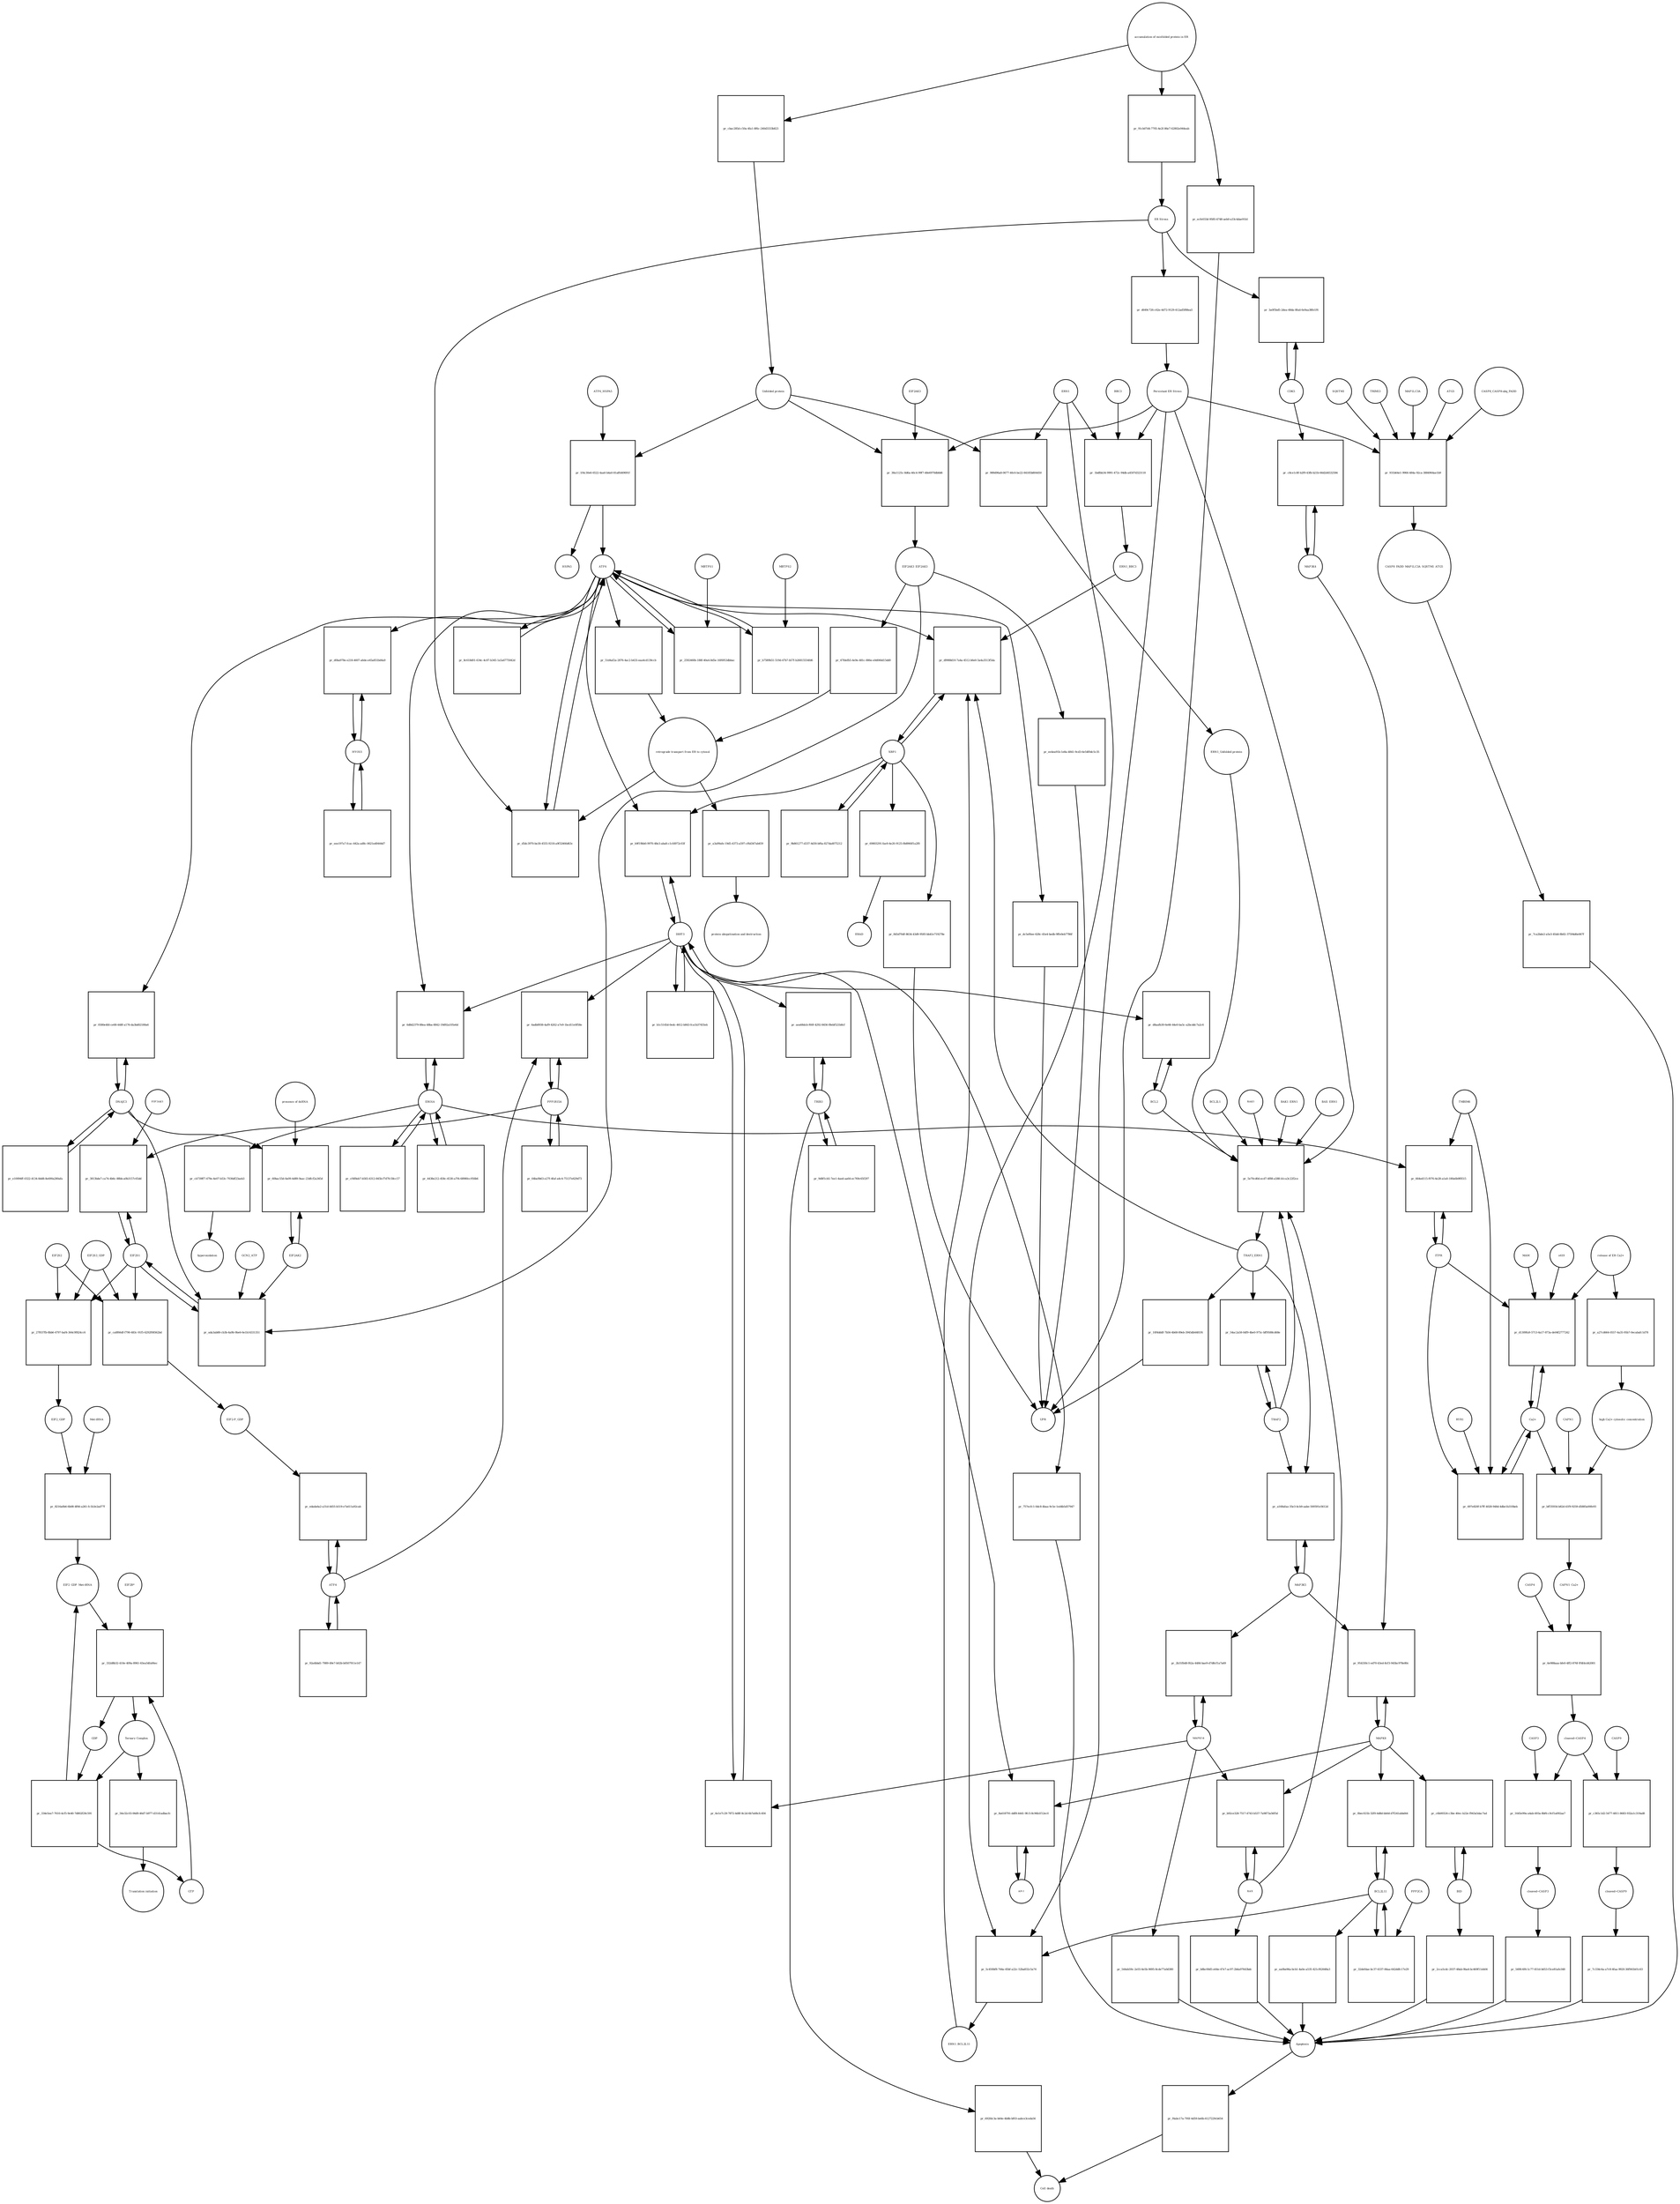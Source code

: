 strict digraph  {
ATF6_HSPA5 [annotation="", bipartite=0, cls=complex, fontsize=4, label=ATF6_HSPA5, shape=circle];
"pr_1f4c30e6-6522-4aa0-b4a0-81affd49691f" [annotation="", bipartite=1, cls=process, fontsize=4, label="pr_1f4c30e6-6522-4aa0-b4a0-81affd49691f", shape=square];
ATF6 [annotation="urn_miriam_hgnc.symbol_ATF6", bipartite=0, cls=macromolecule, fontsize=4, label=ATF6, shape=circle];
HSPA5 [annotation="urn_miriam_hgnc.symbol_HSPA5", bipartite=0, cls=macromolecule, fontsize=4, label=HSPA5, shape=circle];
"Unfolded protein" [annotation="", bipartite=0, cls=macromolecule, fontsize=4, label="Unfolded protein", shape=circle];
ERN1 [annotation="urn_miriam_hgnc.symbol_ERN1", bipartite=0, cls=macromolecule, fontsize=4, label=ERN1, shape=circle];
"pr_989d96a8-0677-40c6-be22-84185b804450" [annotation="", bipartite=1, cls=process, fontsize=4, label="pr_989d96a8-0677-40c6-be22-84185b804450", shape=square];
"ERN1_Unfolded protein" [annotation="", bipartite=0, cls=complex, fontsize=4, label="ERN1_Unfolded protein", shape=circle];
EIF2AK3_EIF2AK3 [annotation="", bipartite=0, cls=complex, fontsize=4, label=EIF2AK3_EIF2AK3, shape=circle];
"pr_47fdefb5-4e9e-481c-886e-e0d066d15dd0" [annotation="", bipartite=1, cls=process, fontsize=4, label="pr_47fdefb5-4e9e-481c-886e-e0d066d15dd0", shape=square];
"retrograde transport from ER to cytosol" [annotation="", bipartite=0, cls=phenotype, fontsize=4, label="retrograde transport from ER to cytosol", shape=circle];
"pr_51d4af2a-2876-4ac2-b433-eaa4cd139ccb" [annotation="", bipartite=1, cls=process, fontsize=4, label="pr_51d4af2a-2876-4ac2-b433-eaa4cd139ccb", shape=square];
"pr_a3a99afe-19d5-4373-a597-cf6d347ab459" [annotation="", bipartite=1, cls=process, fontsize=4, label="pr_a3a99afe-19d5-4373-a597-cf6d347ab459", shape=square];
"protein ubiquitination and destruction" [annotation="", bipartite=0, cls=phenotype, fontsize=4, label="protein ubiquitination and destruction", shape=circle];
"pr_5e70cd0d-ecd7-4f88-a588-b1ca3c22f2ce" [annotation="", bipartite=1, cls=process, fontsize=4, label="pr_5e70cd0d-ecd7-4f88-a588-b1ca3c22f2ce", shape=square];
TRAF2_ERN1 [annotation="", bipartite=0, cls=complex, fontsize=4, label=TRAF2_ERN1, shape=circle];
BAK1_ERN1 [annotation="", bipartite=0, cls=complex, fontsize=4, label=BAK1_ERN1, shape=circle];
BAX_ERN1 [annotation="", bipartite=0, cls=complex, fontsize=4, label=BAX_ERN1, shape=circle];
BCL2 [annotation="urn_miriam_hgnc.symbol_BCL2", bipartite=0, cls="nucleic acid feature", fontsize=4, label=BCL2, shape=circle];
BCL2L1 [annotation="urn_miriam_hgnc.symbol_BCL2L1", bipartite=0, cls=macromolecule, fontsize=4, label=BCL2L1, shape=circle];
"Persistant ER Stress" [annotation="", bipartite=0, cls=phenotype, fontsize=4, label="Persistant ER Stress", shape=circle];
BAX [annotation="urn_miriam_hgnc.symbol_BAX", bipartite=0, cls=macromolecule, fontsize=4, label=BAX, shape=circle];
BAK1 [annotation="urn_miriam_hgnc.symbol_BAK1", bipartite=0, cls=macromolecule, fontsize=4, label=BAK1, shape=circle];
TRAF2 [annotation="urn_miriam_hgnc.symbol_TRAF2", bipartite=0, cls=macromolecule, fontsize=4, label=TRAF2, shape=circle];
XBP1 [annotation="urn_miriam_hgnc.symbol_XBP1", bipartite=0, cls=macromolecule, fontsize=4, label=XBP1, shape=circle];
"pr_d9988d10-7a4a-4512-b6e0-5a4a3513f5da" [annotation="", bipartite=1, cls=process, fontsize=4, label="pr_d9988d10-7a4a-4512-b6e0-5a4a3513f5da", shape=square];
ERN1_BBC3 [annotation="", bipartite=0, cls=complex, fontsize=4, label=ERN1_BBC3, shape=circle];
ERN1_BCL2L11 [annotation="", bipartite=0, cls=complex, fontsize=4, label=ERN1_BCL2L11, shape=circle];
"pr_9b861277-d337-4d30-bf6a-827dad075212" [annotation="", bipartite=1, cls=process, fontsize=4, label="pr_9b861277-d337-4d30-bf6a-827dad075212", shape=square];
"pr_69803291-fae9-4e20-9125-0b8966f1a2f8" [annotation="", bipartite=1, cls=process, fontsize=4, label="pr_69803291-fae9-4e20-9125-0b8966f1a2f8", shape=square];
ERAD [annotation="", bipartite=0, cls=phenotype, fontsize=4, label=ERAD, shape=circle];
"pr_845d70df-8634-43d9-9585-bb41e719278e" [annotation="", bipartite=1, cls=process, fontsize=4, label="pr_845d70df-8634-43d9-9585-bb41e719278e", shape=square];
UPR [annotation="", bipartite=0, cls=phenotype, fontsize=4, label=UPR, shape=circle];
"pr_54ac2a58-0df9-4be0-975c-bff9588cd68e" [annotation="", bipartite=1, cls=process, fontsize=4, label="pr_54ac2a58-0df9-4be0-975c-bff9588cd68e", shape=square];
MAPK8 [annotation="urn_miriam_hgnc.symbol_MAPK8", bipartite=0, cls=macromolecule, fontsize=4, label=MAPK8, shape=circle];
"pr_954330c1-ed70-43ed-8cf3-945bc978e80c" [annotation="", bipartite=1, cls=process, fontsize=4, label="pr_954330c1-ed70-43ed-8cf3-945bc978e80c", shape=square];
MAP3K4 [annotation="urn_miriam_hgnc.symbol_MAP3K4", bipartite=0, cls=macromolecule, fontsize=4, label=MAP3K4, shape=circle];
MAP3K5 [annotation="urn_miriam_hgnc.symbol_MAP3K5", bipartite=0, cls=macromolecule, fontsize=4, label=MAP3K5, shape=circle];
MAPK14 [annotation="urn_miriam_hgnc.symbol_MAPK14", bipartite=0, cls=macromolecule, fontsize=4, label=MAPK14, shape=circle];
"pr_2b31fb48-f62a-4484-bae9-d7d8cf1a7a69" [annotation="", bipartite=1, cls=process, fontsize=4, label="pr_2b31fb48-f62a-4484-bae9-d7d8cf1a7a69", shape=square];
"pr_544eb59c-2e55-4e5b-9695-8cde77a0d380" [annotation="", bipartite=1, cls=process, fontsize=4, label="pr_544eb59c-2e55-4e5b-9695-8cde77a0d380", shape=square];
Apoptosis [annotation="", bipartite=0, cls=phenotype, fontsize=4, label=Apoptosis, shape=circle];
DDIT3 [annotation="urn_miriam_hgnc.symbol_DDIT3", bipartite=0, cls=macromolecule, fontsize=4, label=DDIT3, shape=circle];
"pr_6e1e7c29-7872-4d8f-8c2d-6b7a68cfc456" [annotation="", bipartite=1, cls=process, fontsize=4, label="pr_6e1e7c29-7872-4d8f-8c2d-6b7a68cfc456", shape=square];
"pr_757ecfc1-0dc8-4baa-9c5e-1ed4b5d57947" [annotation="", bipartite=1, cls=process, fontsize=4, label="pr_757ecfc1-0dc8-4baa-9c5e-1ed4b5d57947", shape=square];
"pr_d8aafb30-6e66-44e0-ba5c-a2bcddc7a2c6" [annotation="", bipartite=1, cls=process, fontsize=4, label="pr_d8aafb30-6e66-44e0-ba5c-a2bcddc7a2c6", shape=square];
"pr_d5dc3970-be30-4555-9218-a9f32466d63c" [annotation="", bipartite=1, cls=process, fontsize=4, label="pr_d5dc3970-be30-4555-9218-a9f32466d63c", shape=square];
"ER Stress" [annotation="", bipartite=0, cls=phenotype, fontsize=4, label="ER Stress", shape=circle];
"pr_2592460b-188f-40a4-8d5e-16f6953dbbac" [annotation="", bipartite=1, cls=process, fontsize=4, label="pr_2592460b-188f-40a4-8d5e-16f6953dbbac", shape=square];
MBTPS1 [annotation="urn_miriam_hgnc.symbol_MBTPS1", bipartite=0, cls=macromolecule, fontsize=4, label=MBTPS1, shape=circle];
"pr_b7589b51-519d-47b7-b57f-b26815554fd6" [annotation="", bipartite=1, cls=process, fontsize=4, label="pr_b7589b51-519d-47b7-b57f-b26815554fd6", shape=square];
MBTPS2 [annotation="urn_miriam_hgnc.symbol_MBTPS2", bipartite=0, cls=macromolecule, fontsize=4, label=MBTPS2, shape=circle];
"pr_8c618d01-634c-4c87-b345-1a5a6775042d" [annotation="", bipartite=1, cls=process, fontsize=4, label="pr_8c618d01-634c-4c87-b345-1a5a6775042d", shape=square];
"pr_b1c5145d-0edc-4612-b843-fca1b37455eb" [annotation="", bipartite=1, cls=process, fontsize=4, label="pr_b1c5145d-0edc-4612-b843-fca1b37455eb", shape=square];
"pr_b9f19bb0-9970-48e3-aba8-c1cfd972c03f" [annotation="", bipartite=1, cls=process, fontsize=4, label="pr_b9f19bb0-9970-48e3-aba8-c1cfd972c03f", shape=square];
EIF2S1 [annotation="urn_miriam_hgnc.symbol_EIF2S1", bipartite=0, cls=macromolecule, fontsize=4, label=EIF2S1, shape=circle];
"pr_ada3ab88-cb3b-4a9b-9be6-6e1b14331351" [annotation="", bipartite=1, cls=process, fontsize=4, label="pr_ada3ab88-cb3b-4a9b-9be6-6e1b14331351", shape=square];
GCN2_ATP [annotation="", bipartite=0, cls=complex, fontsize=4, label=GCN2_ATP, shape=circle];
EIF2AK2 [annotation="urn_miriam_hgnc.symbol_EIF2AK2", bipartite=0, cls=macromolecule, fontsize=4, label=EIF2AK2, shape=circle];
DNAJC3 [annotation="urn_miriam_hgnc.symbol_DNAJC3", bipartite=0, cls=macromolecule, fontsize=4, label=DNAJC3, shape=circle];
EIF2S2 [annotation="urn_miriam_hgnc.symbol_EIF2S2", bipartite=0, cls=macromolecule, fontsize=4, label=EIF2S2, shape=circle];
"pr_27f037fb-8bb6-4797-baf4-364c9f824cc6" [annotation="", bipartite=1, cls=process, fontsize=4, label="pr_27f037fb-8bb6-4797-baf4-364c9f824cc6", shape=square];
EIF2S3_GDP [annotation="", bipartite=0, cls=complex, fontsize=4, label=EIF2S3_GDP, shape=circle];
EIF2_GDP [annotation="", bipartite=0, cls=complex, fontsize=4, label=EIF2_GDP, shape=circle];
"EIF2_GDP_Met-tRNA" [annotation="", bipartite=0, cls=complex, fontsize=4, label="EIF2_GDP_Met-tRNA", shape=circle];
"pr_332d8b32-410e-409a-8961-63ea54fa06ec" [annotation="", bipartite=1, cls=process, fontsize=4, label="pr_332d8b32-410e-409a-8961-63ea54fa06ec", shape=square];
"Ternary Complex" [annotation="", bipartite=0, cls=complex, fontsize=4, label="Ternary Complex", shape=circle];
"EIF2B*" [annotation="", bipartite=0, cls=complex, fontsize=4, label="EIF2B*", shape=circle];
GTP [annotation="urn_miriam_obo.chebi_CHEBI%3A57600", bipartite=0, cls="simple chemical", fontsize=4, label=GTP, shape=circle];
GDP [annotation="urn_miriam_obo.chebi_CHEBI%3A65180", bipartite=0, cls="simple chemical", fontsize=4, label=GDP, shape=circle];
"pr_334e5ea7-7610-4cf5-9e40-7d802f29c591" [annotation="", bipartite=1, cls=process, fontsize=4, label="pr_334e5ea7-7610-4cf5-9e40-7d802f29c591", shape=square];
ATF4 [annotation="urn_miriam_hgnc.symbol_ATF4", bipartite=0, cls=macromolecule, fontsize=4, label=ATF4, shape=circle];
"pr_edada6a2-a31d-4455-b519-e7a611a92cab" [annotation="", bipartite=1, cls=process, fontsize=4, label="pr_edada6a2-a31d-4455-b519-e7a611a92cab", shape=square];
"EIF2-P_GDP" [annotation="", bipartite=0, cls=complex, fontsize=4, label="EIF2-P_GDP", shape=circle];
"pr_92a4bbd1-7989-49e7-b02b-b0507911e147" [annotation="", bipartite=1, cls=process, fontsize=4, label="pr_92a4bbd1-7989-49e7-b02b-b0507911e147", shape=square];
PPP1R15A [annotation="urn_miriam_hgnc.symbol_PPP1R15A", bipartite=0, cls=macromolecule, fontsize=4, label=PPP1R15A, shape=circle];
"pr_6adb8938-4af9-4262-a7e9-1bcd11e0f58e" [annotation="", bipartite=1, cls=process, fontsize=4, label="pr_6adb8938-4af9-4262-a7e9-1bcd11e0f58e", shape=square];
"pr_64ba9b63-e27f-4faf-a4c4-75137e629d73" [annotation="", bipartite=1, cls=process, fontsize=4, label="pr_64ba9b63-e27f-4faf-a4c4-75137e629d73", shape=square];
"pr_56e32c03-06d9-46d7-b977-d3141adbacfc" [annotation="", bipartite=1, cls=process, fontsize=4, label="pr_56e32c03-06d9-46d7-b977-d3141adbacfc", shape=square];
"Translation initiation" [annotation="", bipartite=0, cls=phenotype, fontsize=4, label="Translation initiation", shape=circle];
"pr_a168afaa-35e3-4cb9-aabe-500591e5612d" [annotation="", bipartite=1, cls=process, fontsize=4, label="pr_a168afaa-35e3-4cb9-aabe-500591e5612d", shape=square];
ERO1A [annotation="urn_miriam_hgnc.symbol_ERO1A", bipartite=0, cls=macromolecule, fontsize=4, label=ERO1A, shape=circle];
"pr_6d8d2379-88ea-48ba-8842-19d92a105e6d" [annotation="", bipartite=1, cls=process, fontsize=4, label="pr_6d8d2379-88ea-48ba-8842-19d92a105e6d", shape=square];
"pr_4438e212-458c-4530-a7f4-68980cc956b6" [annotation="", bipartite=1, cls=process, fontsize=4, label="pr_4438e212-458c-4530-a7f4-68980cc956b6", shape=square];
"pr_3813bde7-ca74-4b6c-88bb-a0b3157c65dd" [annotation="", bipartite=1, cls=process, fontsize=4, label="pr_3813bde7-ca74-4b6c-88bb-a0b3157c65dd", shape=square];
EIF2AK1 [annotation="urn_miriam_hgnc.symbol_EIF2AK1", bipartite=0, cls=macromolecule, fontsize=4, label=EIF2AK1, shape=circle];
"pr_b92ce328-7517-4743-b537-7a9873a56f5d" [annotation="", bipartite=1, cls=process, fontsize=4, label="pr_b92ce328-7517-4743-b537-7a9873a56f5d", shape=square];
"pr_b8bc00d5-e64e-47e7-ac97-2b6a97643bdc" [annotation="", bipartite=1, cls=process, fontsize=4, label="pr_b8bc00d5-e64e-47e7-ac97-2b6a97643bdc", shape=square];
"Ca2+" [annotation="urn_miriam_obo.chebi_CHEBI%3A29108", bipartite=0, cls="simple chemical", fontsize=4, label="Ca2+", shape=circle];
"pr_d1309fa9-5713-4a17-873a-de04f2777242" [annotation="", bipartite=1, cls=process, fontsize=4, label="pr_d1309fa9-5713-4a17-873a-de04f2777242", shape=square];
"release of ER Ca2+" [annotation="", bipartite=0, cls=phenotype, fontsize=4, label="release of ER Ca2+", shape=circle];
ITPR [annotation="urn_miriam_hgnc.symbol_ITPR1|urn_miriam_hgnc.symbol_ITPR2|urn_miriam_hgnc.symbol_ITPR3", bipartite=0, cls=macromolecule, fontsize=4, label=ITPR, shape=circle];
MAM [annotation="", bipartite=0, cls=phenotype, fontsize=4, label=MAM, shape=circle];
s619 [annotation="", bipartite=0, cls=complex, fontsize=4, label=s619, shape=circle];
"pr_c8ce1c8f-b2f9-43fb-b21b-66d2d4532584" [annotation="", bipartite=1, cls=process, fontsize=4, label="pr_c8ce1c8f-b2f9-43fb-b21b-66d2d4532584", shape=square];
CDK5 [annotation="urn_miriam_hgnc.symbol_CDK5", bipartite=0, cls=macromolecule, fontsize=4, label=CDK5, shape=circle];
"pr_3a0f5bd5-2dea-48da-8fad-6e9aa38fe1f6" [annotation="", bipartite=1, cls="uncertain process", fontsize=4, label="pr_3a0f5bd5-2dea-48da-8fad-6e9aa38fe1f6", shape=square];
"pr_f4abc17a-795f-4d59-be6b-6127229cb654" [annotation="", bipartite=1, cls=process, fontsize=4, label="pr_f4abc17a-795f-4d59-be6b-6127229cb654", shape=square];
"Cell death" [annotation="", bipartite=0, cls=phenotype, fontsize=4, label="Cell death", shape=circle];
"pr_697e820f-b7ff-4028-948d-4dbe1b310beb" [annotation="", bipartite=1, cls=process, fontsize=4, label="pr_697e820f-b7ff-4028-948d-4dbe1b310beb", shape=square];
TMBIM6 [annotation="urn_miriam_hgnc.symbol_TMBIM6", bipartite=0, cls=macromolecule, fontsize=4, label=TMBIM6, shape=circle];
RYR1 [annotation="urn_miriam_hgnc.symbol_RYR1", bipartite=0, cls=macromolecule, fontsize=4, label=RYR1, shape=circle];
EIF2AK3 [annotation="urn_miriam_hgnc.symbol_EIF2AK3", bipartite=0, cls=macromolecule, fontsize=4, label=EIF2AK3, shape=circle];
"pr_38a1125c-8d6a-46c4-99f7-48e6970db8d6" [annotation="", bipartite=1, cls=process, fontsize=4, label="pr_38a1125c-8d6a-46c4-99f7-48e6970db8d6", shape=square];
"pr_cb739ff7-479e-4e07-b53c-7036df23aeb3" [annotation="", bipartite=1, cls=process, fontsize=4, label="pr_cb739ff7-479e-4e07-b53c-7036df23aeb3", shape=square];
hyperoxidation [annotation="", bipartite=0, cls=phenotype, fontsize=4, label=hyperoxidation, shape=circle];
"pr_cf4f8eb7-b583-4312-845b-f7d7fc58cc57" [annotation="", bipartite=1, cls=process, fontsize=4, label="pr_cf4f8eb7-b583-4312-845b-f7d7fc58cc57", shape=square];
"pr_d649c726-c62e-4d72-9129-412ad5f88ea5" [annotation="", bipartite=1, cls=process, fontsize=4, label="pr_d649c726-c62e-4d72-9129-412ad5f88ea5", shape=square];
"CASP8_CASP8-ubq_FADD" [annotation="", bipartite=0, cls=complex, fontsize=4, label="CASP8_CASP8-ubq_FADD", shape=circle];
"pr_931b64e1-9966-484a-92ca-3884964ae1b9" [annotation="", bipartite=1, cls=process, fontsize=4, label="pr_931b64e1-9966-484a-92ca-3884964ae1b9", shape=square];
"SQSTM1 " [annotation="urn_miriam_hgnc.symbol_SQSTM1", bipartite=0, cls=macromolecule, fontsize=4, label="SQSTM1 ", shape=circle];
CASP8_FADD_MAP1LC3A_SQSTM1_ATG5 [annotation="", bipartite=0, cls=complex, fontsize=4, label=CASP8_FADD_MAP1LC3A_SQSTM1_ATG5, shape=circle];
TRIM13 [annotation="urn_miriam_hgnc.symbol_TRIM13", bipartite=0, cls=macromolecule, fontsize=4, label=TRIM13, shape=circle];
MAP1LC3A [annotation="urn_miriam_hgnc.symbol_MAP1LC3A", bipartite=0, cls=macromolecule, fontsize=4, label=MAP1LC3A, shape=circle];
ATG5 [annotation="urn_miriam_hgnc.symbol_ATG5", bipartite=0, cls=macromolecule, fontsize=4, label=ATG5, shape=circle];
"pr_7ca2bde2-a5e3-45dd-8b02-37594d6e067f" [annotation="", bipartite=1, cls=process, fontsize=4, label="pr_7ca2bde2-a5e3-45dd-8b02-37594d6e067f", shape=square];
"AP-1" [annotation="urn_miriam_hgnc.symbol_FOS|urn_miriam_hgnc.symbol_FOSB|urn_miriam_hgnc.symbol_FOSL1|urn_miriam_hgnc.symbol_FOSL2|urn_miriam_hgnc.symbol_JUN|urn_miriam_hgnc.symbol_JUNB|urn_miriam_hgnc.symbol_JUND", bipartite=0, cls=macromolecule, fontsize=4, label="AP-1", shape=circle];
"pr_8a618791-ddf8-4441-9fc5-8c96b1f12ec0" [annotation="", bipartite=1, cls=process, fontsize=4, label="pr_8a618791-ddf8-4441-9fc5-8c96b1f12ec0", shape=square];
"pr_60bac55d-0a09-4d89-9aac-23dfcf2a345d" [annotation="", bipartite=1, cls=process, fontsize=4, label="pr_60bac55d-0a09-4d89-9aac-23dfcf2a345d", shape=square];
"presence of dsRNA" [annotation="", bipartite=0, cls=phenotype, fontsize=4, label="presence of dsRNA", shape=circle];
"Met-tRNA" [annotation="urn_miriam_hgnc_HGNC%3A34779", bipartite=0, cls="nucleic acid feature", fontsize=4, label="Met-tRNA", shape=circle];
"pr_8216a0b6-6b08-4f66-a261-fc1b3e2ad77f" [annotation="", bipartite=1, cls=process, fontsize=4, label="pr_8216a0b6-6b08-4f66-a261-fc1b3e2ad77f", shape=square];
"pr_ca8f66df-f790-483c-91f5-6292f08562bd" [annotation="", bipartite=1, cls=process, fontsize=4, label="pr_ca8f66df-f790-483c-91f5-6292f08562bd", shape=square];
"accumulation of misfolded protein in ER" [annotation="", bipartite=0, cls=phenotype, fontsize=4, label="accumulation of misfolded protein in ER", shape=circle];
"pr_cbac285d-c50a-4fa1-8f6c-240d3333b823" [annotation="", bipartite=1, cls=process, fontsize=4, label="pr_cbac285d-c50a-4fa1-8f6c-240d3333b823", shape=square];
"pr_91cb07d4-7705-4e2f-86e7-62802e944eab" [annotation="", bipartite=1, cls=process, fontsize=4, label="pr_91cb07d4-7705-4e2f-86e7-62802e944eab", shape=square];
"pr_ecfe033d-9585-4748-aeb0-a33c4dae91b1" [annotation="", bipartite=1, cls=process, fontsize=4, label="pr_ecfe033d-9585-4748-aeb0-a33c4dae91b1", shape=square];
"pr_ee4ea91b-1e8a-4841-9cd3-6e54f0dc5c35" [annotation="", bipartite=1, cls=process, fontsize=4, label="pr_ee4ea91b-1e8a-4841-9cd3-6e54f0dc5c35", shape=square];
"pr_10f4dddf-7b56-4b68-89eb-3945db4481f4" [annotation="", bipartite=1, cls=process, fontsize=4, label="pr_10f4dddf-7b56-4b68-89eb-3945db4481f4", shape=square];
"pr_dc5ef6ee-628c-45e4-bedb-9ffe0eb7786f" [annotation="", bipartite=1, cls=process, fontsize=4, label="pr_dc5ef6ee-628c-45e4-bedb-9ffe0eb7786f", shape=square];
BCL2L11 [annotation="urn_miriam_hgnc.symbol_BCL2L11", bipartite=0, cls=macromolecule, fontsize=4, label=BCL2L11, shape=circle];
"pr_0bec021b-32f0-4d8d-bb0d-d7f241abbd44" [annotation="", bipartite=1, cls=process, fontsize=4, label="pr_0bec021b-32f0-4d8d-bb0d-d7f241abbd44", shape=square];
BID [annotation="urn_miriam_hgnc.symbol_BID", bipartite=0, cls=macromolecule, fontsize=4, label=BID, shape=circle];
"pr_c6b00324-c3be-40ec-b22e-f943a5dac7ad" [annotation="", bipartite=1, cls=process, fontsize=4, label="pr_c6b00324-c3be-40ec-b22e-f943a5dac7ad", shape=square];
"pr_ea0be96a-bcb1-4a0e-a535-421cf62648a3" [annotation="", bipartite=1, cls=process, fontsize=4, label="pr_ea0be96a-bcb1-4a0e-a535-421cf62648a3", shape=square];
"pr_2cca5cdc-2037-48ab-9ba4-bc469f11eb04" [annotation="", bipartite=1, cls=process, fontsize=4, label="pr_2cca5cdc-2037-48ab-9ba4-bc469f11eb04", shape=square];
"pr_5c450bf8-744a-45bf-a22c-52ba832c5a74" [annotation="", bipartite=1, cls=process, fontsize=4, label="pr_5c450bf8-744a-45bf-a22c-52ba832c5a74", shape=square];
"pr_1bdfbb34-9991-472c-94db-a4507d323118" [annotation="", bipartite=1, cls=process, fontsize=4, label="pr_1bdfbb34-9991-472c-94db-a4507d323118", shape=square];
BBC3 [annotation="urn_miriam_hgnc.symbol_BBC3", bipartite=0, cls=macromolecule, fontsize=4, label=BBC3, shape=circle];
"pr_32defdae-bc37-4337-84aa-642ddfc17e29" [annotation="", bipartite=1, cls=process, fontsize=4, label="pr_32defdae-bc37-4337-84aa-642ddfc17e29", shape=square];
PPP2CA [annotation="urn_miriam_hgnc.symbol_PPP2CA", bipartite=0, cls=macromolecule, fontsize=4, label=PPP2CA, shape=circle];
TRIB3 [annotation="urn_miriam_hgnc.symbol_TRIB3", bipartite=0, cls=macromolecule, fontsize=4, label=TRIB3, shape=circle];
"pr_aea68dcb-f60f-4292-8456-f8ebf521b8cf" [annotation="", bipartite=1, cls=process, fontsize=4, label="pr_aea68dcb-f60f-4292-8456-f8ebf521b8cf", shape=square];
"pr_9d8f1cb5-7ee1-4aed-aa64-ec769c65f297" [annotation="", bipartite=1, cls=process, fontsize=4, label="pr_9d8f1cb5-7ee1-4aed-aa64-ec769c65f297", shape=square];
"pr_692fdc3a-b64e-4b8b-bf03-aabce3ceda56" [annotation="", bipartite=1, cls=process, fontsize=4, label="pr_692fdc3a-b64e-4b8b-bf03-aabce3ceda56", shape=square];
"pr_a27cd664-0557-4a35-95b7-0ecabafc1d78" [annotation="", bipartite=1, cls=process, fontsize=4, label="pr_a27cd664-0557-4a35-95b7-0ecabafc1d78", shape=square];
"high Ca2+ cytosolic concentration" [annotation="", bipartite=0, cls=phenotype, fontsize=4, label="high Ca2+ cytosolic concentration", shape=circle];
"pr_0580e4fd-ce68-448f-a176-da3bd02180a6" [annotation="", bipartite=1, cls=process, fontsize=4, label="pr_0580e4fd-ce68-448f-a176-da3bd02180a6", shape=square];
"pr_e10094ff-0322-4134-8dd8-8e490a280afa" [annotation="", bipartite=1, cls=process, fontsize=4, label="pr_e10094ff-0322-4134-8dd8-8e490a280afa", shape=square];
"pr_664ed115-f076-4e28-a1a0-180a6b9f8515" [annotation="", bipartite=1, cls=process, fontsize=4, label="pr_664ed115-f076-4e28-a1a0-180a6b9f8515", shape=square];
CASP4 [annotation="urn_miriam_hgnc.symbol_CASP4", bipartite=0, cls=macromolecule, fontsize=4, label=CASP4, shape=circle];
"pr_6e988aaa-bfe0-4ff2-876f-ff4fdcd42001" [annotation="", bipartite=1, cls=process, fontsize=4, label="pr_6e988aaa-bfe0-4ff2-876f-ff4fdcd42001", shape=square];
"cleaved~CASP4" [annotation="urn_miriam_hgnc.symbol_CASP4", bipartite=0, cls=macromolecule, fontsize=4, label="cleaved~CASP4", shape=circle];
"CAPN1_Ca2+" [annotation="", bipartite=0, cls=complex, fontsize=4, label="CAPN1_Ca2+", shape=circle];
CASP3 [annotation="urn_miriam_hgnc.symbol_CASP3", bipartite=0, cls=macromolecule, fontsize=4, label=CASP3, shape=circle];
"pr_1645e99a-a4ab-493a-8bf6-c9cf1a092aa7" [annotation="", bipartite=1, cls=process, fontsize=4, label="pr_1645e99a-a4ab-493a-8bf6-c9cf1a092aa7", shape=square];
"cleaved~CASP3" [annotation="urn_miriam_hgnc.symbol_CASP3", bipartite=0, cls=macromolecule, fontsize=4, label="cleaved~CASP3", shape=circle];
CASP9 [annotation="urn_miriam_hgnc.symbol_CSAP9", bipartite=0, cls=macromolecule, fontsize=4, label=CASP9, shape=circle];
"pr_c365c1d2-5477-4811-8683-932a1c319ad8" [annotation="", bipartite=1, cls=process, fontsize=4, label="pr_c365c1d2-5477-4811-8683-932a1c319ad8", shape=square];
"cleaved~CASP9" [annotation="urn_miriam_hgnc.symbol_CASP9", bipartite=0, cls=macromolecule, fontsize=4, label="cleaved~CASP9", shape=circle];
CAPN1 [annotation="urn_miriam_hgnc.symbol_CAPN1", bipartite=0, cls=macromolecule, fontsize=4, label=CAPN1, shape=circle];
"pr_bff35934-b82d-41f9-9259-d5885a00fe93" [annotation="", bipartite=1, cls=process, fontsize=4, label="pr_bff35934-b82d-41f9-9259-d5885a00fe93", shape=square];
"pr_549fc6f4-1c77-451d-b653-f3ce81afe348" [annotation="", bipartite=1, cls=process, fontsize=4, label="pr_549fc6f4-1c77-451d-b653-f3ce81afe348", shape=square];
"pr_7c334c6a-a7c8-4faa-9920-36f941b01c63" [annotation="", bipartite=1, cls=process, fontsize=4, label="pr_7c334c6a-a7c8-4faa-9920-36f941b01c63", shape=square];
HYOU1 [annotation="urn_miriam_hgnc.symbol_HYOU1", bipartite=0, cls=macromolecule, fontsize=4, label=HYOU1, shape=circle];
"pr_d0ba978e-e218-4607-a6de-e45a851bd4a9" [annotation="", bipartite=1, cls=process, fontsize=4, label="pr_d0ba978e-e218-4607-a6de-e45a851bd4a9", shape=square];
"pr_eee197a7-fcac-442a-ad8c-0621ed0444d7" [annotation="", bipartite=1, cls=process, fontsize=4, label="pr_eee197a7-fcac-442a-ad8c-0621ed0444d7", shape=square];
ATF6_HSPA5 -> "pr_1f4c30e6-6522-4aa0-b4a0-81affd49691f"  [annotation="", interaction_type=consumption];
"pr_1f4c30e6-6522-4aa0-b4a0-81affd49691f" -> ATF6  [annotation="", interaction_type=production];
"pr_1f4c30e6-6522-4aa0-b4a0-81affd49691f" -> HSPA5  [annotation="", interaction_type=production];
ATF6 -> "pr_51d4af2a-2876-4ac2-b433-eaa4cd139ccb"  [annotation="", interaction_type=consumption];
ATF6 -> "pr_d9988d10-7a4a-4512-b6e0-5a4a3513f5da"  [annotation="urn_miriam_pubmed_26587781|urn_miriam_pubmed_23430059", interaction_type=catalysis];
ATF6 -> "pr_d5dc3970-be30-4555-9218-a9f32466d63c"  [annotation="", interaction_type=consumption];
ATF6 -> "pr_2592460b-188f-40a4-8d5e-16f6953dbbac"  [annotation="", interaction_type=consumption];
ATF6 -> "pr_b7589b51-519d-47b7-b57f-b26815554fd6"  [annotation="", interaction_type=consumption];
ATF6 -> "pr_8c618d01-634c-4c87-b345-1a5a6775042d"  [annotation="", interaction_type=consumption];
ATF6 -> "pr_b9f19bb0-9970-48e3-aba8-c1cfd972c03f"  [annotation="urn_miriam_pubmed_26587781|urn_miriam_pubmed_17991856|urn_miriam_pubmed_28843399", interaction_type=catalysis];
ATF6 -> "pr_6d8d2379-88ea-48ba-8842-19d92a105e6d"  [annotation="urn_miriam_pubmed_23850759|urn_miriam_pubmed_25387528", interaction_type=catalysis];
ATF6 -> "pr_dc5ef6ee-628c-45e4-bedb-9ffe0eb7786f"  [annotation="", interaction_type=consumption];
ATF6 -> "pr_0580e4fd-ce68-448f-a176-da3bd02180a6"  [annotation="urn_miriam_pubmed_12601012|urn_miriam_pubmed_18360008", interaction_type=catalysis];
ATF6 -> "pr_d0ba978e-e218-4607-a6de-e45a851bd4a9"  [annotation=urn_miriam_pubmed_18360008, interaction_type=catalysis];
"Unfolded protein" -> "pr_1f4c30e6-6522-4aa0-b4a0-81affd49691f"  [annotation="urn_miriam_pubmed_19509052|urn_miriam_pubmed_12847084|urn_miriam_pubmed_23850759", interaction_type=catalysis];
"Unfolded protein" -> "pr_989d96a8-0677-40c6-be22-84185b804450"  [annotation="", interaction_type=consumption];
"Unfolded protein" -> "pr_38a1125c-8d6a-46c4-99f7-48e6970db8d6"  [annotation=urn_miriam_pubmed_17991856, interaction_type=catalysis];
ERN1 -> "pr_989d96a8-0677-40c6-be22-84185b804450"  [annotation="", interaction_type=consumption];
ERN1 -> "pr_5c450bf8-744a-45bf-a22c-52ba832c5a74"  [annotation="", interaction_type=consumption];
ERN1 -> "pr_1bdfbb34-9991-472c-94db-a4507d323118"  [annotation="", interaction_type=consumption];
"pr_989d96a8-0677-40c6-be22-84185b804450" -> "ERN1_Unfolded protein"  [annotation="", interaction_type=production];
"ERN1_Unfolded protein" -> "pr_5e70cd0d-ecd7-4f88-a588-b1ca3c22f2ce"  [annotation="", interaction_type=consumption];
EIF2AK3_EIF2AK3 -> "pr_47fdefb5-4e9e-481c-886e-e0d066d15dd0"  [annotation="", interaction_type=consumption];
EIF2AK3_EIF2AK3 -> "pr_ada3ab88-cb3b-4a9b-9be6-6e1b14331351"  [annotation="urn_miriam_pubmed_12667446|urn_miriam_pubmed_16246152|urn_miriam_pubmed_12601012|urn_miriam_pubmed_23850759|urn_miriam_pubmed_18360008|urn_miriam_pubmed_26587781", interaction_type=catalysis];
EIF2AK3_EIF2AK3 -> "pr_ee4ea91b-1e8a-4841-9cd3-6e54f0dc5c35"  [annotation="", interaction_type=consumption];
"pr_47fdefb5-4e9e-481c-886e-e0d066d15dd0" -> "retrograde transport from ER to cytosol"  [annotation="", interaction_type=production];
"retrograde transport from ER to cytosol" -> "pr_a3a99afe-19d5-4373-a597-cf6d347ab459"  [annotation="", interaction_type=consumption];
"retrograde transport from ER to cytosol" -> "pr_d5dc3970-be30-4555-9218-a9f32466d63c"  [annotation="urn_miriam_pubmed_18360008|urn_miriam_pubmed_17991856|urn_miriam_pubmed_26587781|urn_miriam_pubmed_12847084", interaction_type=inhibition];
"pr_51d4af2a-2876-4ac2-b433-eaa4cd139ccb" -> "retrograde transport from ER to cytosol"  [annotation="", interaction_type=production];
"pr_a3a99afe-19d5-4373-a597-cf6d347ab459" -> "protein ubiquitination and destruction"  [annotation="", interaction_type=production];
"pr_5e70cd0d-ecd7-4f88-a588-b1ca3c22f2ce" -> TRAF2_ERN1  [annotation="", interaction_type=production];
TRAF2_ERN1 -> "pr_d9988d10-7a4a-4512-b6e0-5a4a3513f5da"  [annotation="urn_miriam_pubmed_26587781|urn_miriam_pubmed_23430059", interaction_type=catalysis];
TRAF2_ERN1 -> "pr_54ac2a58-0df9-4be0-975c-bff9588cd68e"  [annotation=urn_miriam_pubmed_23850759, interaction_type=catalysis];
TRAF2_ERN1 -> "pr_a168afaa-35e3-4cb9-aabe-500591e5612d"  [annotation=urn_miriam_pubmed_23850759, interaction_type=catalysis];
TRAF2_ERN1 -> "pr_10f4dddf-7b56-4b68-89eb-3945db4481f4"  [annotation="", interaction_type=consumption];
BAK1_ERN1 -> "pr_5e70cd0d-ecd7-4f88-a588-b1ca3c22f2ce"  [annotation="urn_miriam_pubmed_23850759|urn_miriam_pubmed_23430059|urn_miriam_pubmed_26587781", interaction_type=catalysis];
BAX_ERN1 -> "pr_5e70cd0d-ecd7-4f88-a588-b1ca3c22f2ce"  [annotation="urn_miriam_pubmed_23850759|urn_miriam_pubmed_23430059|urn_miriam_pubmed_26587781", interaction_type=catalysis];
BCL2 -> "pr_5e70cd0d-ecd7-4f88-a588-b1ca3c22f2ce"  [annotation="urn_miriam_pubmed_23850759|urn_miriam_pubmed_23430059|urn_miriam_pubmed_26587781", interaction_type=inhibition];
BCL2 -> "pr_d8aafb30-6e66-44e0-ba5c-a2bcddc7a2c6"  [annotation="", interaction_type=consumption];
BCL2L1 -> "pr_5e70cd0d-ecd7-4f88-a588-b1ca3c22f2ce"  [annotation="urn_miriam_pubmed_23850759|urn_miriam_pubmed_23430059|urn_miriam_pubmed_26587781", interaction_type=inhibition];
"Persistant ER Stress" -> "pr_5e70cd0d-ecd7-4f88-a588-b1ca3c22f2ce"  [annotation="urn_miriam_pubmed_23850759|urn_miriam_pubmed_23430059|urn_miriam_pubmed_26587781", interaction_type=inhibition];
"Persistant ER Stress" -> "pr_38a1125c-8d6a-46c4-99f7-48e6970db8d6"  [annotation=urn_miriam_pubmed_17991856, interaction_type=catalysis];
"Persistant ER Stress" -> "pr_931b64e1-9966-484a-92ca-3884964ae1b9"  [annotation=urn_miriam_pubmed_17991856, interaction_type=catalysis];
"Persistant ER Stress" -> "pr_5c450bf8-744a-45bf-a22c-52ba832c5a74"  [annotation="urn_miriam_pubmed_23850759|urn_miriam_pubmed_23430059|urn_miriam_pubmed_26587781", interaction_type=inhibition];
"Persistant ER Stress" -> "pr_1bdfbb34-9991-472c-94db-a4507d323118"  [annotation="urn_miriam_pubmed_23430059|urn_miriam_pubmed_17991856", interaction_type=inhibition];
BAX -> "pr_5e70cd0d-ecd7-4f88-a588-b1ca3c22f2ce"  [annotation="urn_miriam_pubmed_23850759|urn_miriam_pubmed_23430059|urn_miriam_pubmed_26587781", interaction_type=catalysis];
BAX -> "pr_b92ce328-7517-4743-b537-7a9873a56f5d"  [annotation="", interaction_type=consumption];
BAX -> "pr_b8bc00d5-e64e-47e7-ac97-2b6a97643bdc"  [annotation="", interaction_type=consumption];
BAK1 -> "pr_5e70cd0d-ecd7-4f88-a588-b1ca3c22f2ce"  [annotation="urn_miriam_pubmed_23850759|urn_miriam_pubmed_23430059|urn_miriam_pubmed_26587781", interaction_type=catalysis];
TRAF2 -> "pr_5e70cd0d-ecd7-4f88-a588-b1ca3c22f2ce"  [annotation="", interaction_type=consumption];
TRAF2 -> "pr_54ac2a58-0df9-4be0-975c-bff9588cd68e"  [annotation="", interaction_type=consumption];
TRAF2 -> "pr_a168afaa-35e3-4cb9-aabe-500591e5612d"  [annotation=urn_miriam_pubmed_23850759, interaction_type=catalysis];
XBP1 -> "pr_d9988d10-7a4a-4512-b6e0-5a4a3513f5da"  [annotation="", interaction_type=consumption];
XBP1 -> "pr_9b861277-d337-4d30-bf6a-827dad075212"  [annotation="", interaction_type=consumption];
XBP1 -> "pr_69803291-fae9-4e20-9125-0b8966f1a2f8"  [annotation="", interaction_type=consumption];
XBP1 -> "pr_845d70df-8634-43d9-9585-bb41e719278e"  [annotation="", interaction_type=consumption];
XBP1 -> "pr_b9f19bb0-9970-48e3-aba8-c1cfd972c03f"  [annotation="urn_miriam_pubmed_26587781|urn_miriam_pubmed_17991856|urn_miriam_pubmed_28843399", interaction_type=catalysis];
"pr_d9988d10-7a4a-4512-b6e0-5a4a3513f5da" -> XBP1  [annotation="", interaction_type=production];
ERN1_BBC3 -> "pr_d9988d10-7a4a-4512-b6e0-5a4a3513f5da"  [annotation="urn_miriam_pubmed_26587781|urn_miriam_pubmed_23430059", interaction_type=catalysis];
ERN1_BCL2L11 -> "pr_d9988d10-7a4a-4512-b6e0-5a4a3513f5da"  [annotation="urn_miriam_pubmed_26587781|urn_miriam_pubmed_23430059", interaction_type=catalysis];
"pr_9b861277-d337-4d30-bf6a-827dad075212" -> XBP1  [annotation="", interaction_type=production];
"pr_69803291-fae9-4e20-9125-0b8966f1a2f8" -> ERAD  [annotation="", interaction_type=production];
"pr_845d70df-8634-43d9-9585-bb41e719278e" -> UPR  [annotation="", interaction_type=production];
"pr_54ac2a58-0df9-4be0-975c-bff9588cd68e" -> TRAF2  [annotation="", interaction_type=production];
MAPK8 -> "pr_954330c1-ed70-43ed-8cf3-945bc978e80c"  [annotation="", interaction_type=consumption];
MAPK8 -> "pr_b92ce328-7517-4743-b537-7a9873a56f5d"  [annotation="urn_miriam_pubmed_18191217|urn_miriam_pubmed_23430059", interaction_type=catalysis];
MAPK8 -> "pr_8a618791-ddf8-4441-9fc5-8c96b1f12ec0"  [annotation="urn_miriam_pubmed_26618107|urn_miriam_pubmed_26587781|urn_miriam_pubmed_23850759", interaction_type=catalysis];
MAPK8 -> "pr_0bec021b-32f0-4d8d-bb0d-d7f241abbd44"  [annotation="urn_miriam_pubmed_26018731|urn_miriam_pubmed_23850759", interaction_type=catalysis];
MAPK8 -> "pr_c6b00324-c3be-40ec-b22e-f943a5dac7ad"  [annotation="urn_miriam_pubmed_23430059|urn_miriam_pubmed_11583631", interaction_type=catalysis];
"pr_954330c1-ed70-43ed-8cf3-945bc978e80c" -> MAPK8  [annotation="", interaction_type=production];
MAP3K4 -> "pr_954330c1-ed70-43ed-8cf3-945bc978e80c"  [annotation="urn_miriam_pubmed_18191217|urn_miriam_pubmed_23850759|urn_miriam_pubmed_26587781", interaction_type=catalysis];
MAP3K4 -> "pr_c8ce1c8f-b2f9-43fb-b21b-66d2d4532584"  [annotation="", interaction_type=consumption];
MAP3K5 -> "pr_954330c1-ed70-43ed-8cf3-945bc978e80c"  [annotation="urn_miriam_pubmed_18191217|urn_miriam_pubmed_23850759|urn_miriam_pubmed_26587781", interaction_type=catalysis];
MAP3K5 -> "pr_2b31fb48-f62a-4484-bae9-d7d8cf1a7a69"  [annotation="urn_miriam_pubmed_23850759|urn_miriam_pubmed_12215209", interaction_type=catalysis];
MAP3K5 -> "pr_a168afaa-35e3-4cb9-aabe-500591e5612d"  [annotation="", interaction_type=consumption];
MAPK14 -> "pr_2b31fb48-f62a-4484-bae9-d7d8cf1a7a69"  [annotation="", interaction_type=consumption];
MAPK14 -> "pr_544eb59c-2e55-4e5b-9695-8cde77a0d380"  [annotation="", interaction_type=consumption];
MAPK14 -> "pr_6e1e7c29-7872-4d8f-8c2d-6b7a68cfc456"  [annotation="urn_miriam_pubmed_23850759|urn_miriam_pubmed_23430059|urn_miriam_pubmed_26137585", interaction_type=catalysis];
MAPK14 -> "pr_b92ce328-7517-4743-b537-7a9873a56f5d"  [annotation="urn_miriam_pubmed_18191217|urn_miriam_pubmed_23430059", interaction_type=catalysis];
"pr_2b31fb48-f62a-4484-bae9-d7d8cf1a7a69" -> MAPK14  [annotation="", interaction_type=production];
"pr_544eb59c-2e55-4e5b-9695-8cde77a0d380" -> Apoptosis  [annotation="", interaction_type=production];
Apoptosis -> "pr_f4abc17a-795f-4d59-be6b-6127229cb654"  [annotation="", interaction_type=consumption];
DDIT3 -> "pr_6e1e7c29-7872-4d8f-8c2d-6b7a68cfc456"  [annotation="", interaction_type=consumption];
DDIT3 -> "pr_757ecfc1-0dc8-4baa-9c5e-1ed4b5d57947"  [annotation="", interaction_type=consumption];
DDIT3 -> "pr_d8aafb30-6e66-44e0-ba5c-a2bcddc7a2c6"  [annotation="urn_miriam_pubmed_30662442|urn_miriam_pubmed_23850759", interaction_type=inhibition];
DDIT3 -> "pr_b1c5145d-0edc-4612-b843-fca1b37455eb"  [annotation="", interaction_type=consumption];
DDIT3 -> "pr_b9f19bb0-9970-48e3-aba8-c1cfd972c03f"  [annotation="", interaction_type=consumption];
DDIT3 -> "pr_6adb8938-4af9-4262-a7e9-1bcd11e0f58e"  [annotation="urn_miriam_pubmed_23850759|urn_miriam_pubmed_31638256", interaction_type=catalysis];
DDIT3 -> "pr_6d8d2379-88ea-48ba-8842-19d92a105e6d"  [annotation="urn_miriam_pubmed_23850759|urn_miriam_pubmed_25387528", interaction_type=catalysis];
DDIT3 -> "pr_8a618791-ddf8-4441-9fc5-8c96b1f12ec0"  [annotation="urn_miriam_pubmed_26618107|urn_miriam_pubmed_26587781|urn_miriam_pubmed_23850759", interaction_type=catalysis];
DDIT3 -> "pr_aea68dcb-f60f-4292-8456-f8ebf521b8cf"  [annotation="urn_miriam_pubmed_23430059|urn_miriam_pubmed_18940792", interaction_type=catalysis];
"pr_6e1e7c29-7872-4d8f-8c2d-6b7a68cfc456" -> DDIT3  [annotation="", interaction_type=production];
"pr_757ecfc1-0dc8-4baa-9c5e-1ed4b5d57947" -> Apoptosis  [annotation="", interaction_type=production];
"pr_d8aafb30-6e66-44e0-ba5c-a2bcddc7a2c6" -> BCL2  [annotation="", interaction_type=production];
"pr_d5dc3970-be30-4555-9218-a9f32466d63c" -> ATF6  [annotation="", interaction_type=production];
"ER Stress" -> "pr_d5dc3970-be30-4555-9218-a9f32466d63c"  [annotation="urn_miriam_pubmed_18360008|urn_miriam_pubmed_17991856|urn_miriam_pubmed_26587781|urn_miriam_pubmed_12847084", interaction_type=catalysis];
"ER Stress" -> "pr_3a0f5bd5-2dea-48da-8fad-6e9aa38fe1f6"  [annotation=urn_miriam_pubmed_22388889, interaction_type=catalysis];
"ER Stress" -> "pr_d649c726-c62e-4d72-9129-412ad5f88ea5"  [annotation="", interaction_type=consumption];
"pr_2592460b-188f-40a4-8d5e-16f6953dbbac" -> ATF6  [annotation="", interaction_type=production];
MBTPS1 -> "pr_2592460b-188f-40a4-8d5e-16f6953dbbac"  [annotation="urn_miriam_pubmed_18360008|urn_miriam_pubmed_17991856|urn_miriam_pubmed_26587781|urn_miriam_pubmed_23850759", interaction_type=catalysis];
"pr_b7589b51-519d-47b7-b57f-b26815554fd6" -> ATF6  [annotation="", interaction_type=production];
MBTPS2 -> "pr_b7589b51-519d-47b7-b57f-b26815554fd6"  [annotation="urn_miriam_pubmed_23850759|urn_miriam_pubmed_26587781|urn_miriam_pubmed_17991856|urn_miriam_pubmed_18360008", interaction_type=catalysis];
"pr_8c618d01-634c-4c87-b345-1a5a6775042d" -> ATF6  [annotation="", interaction_type=production];
"pr_b1c5145d-0edc-4612-b843-fca1b37455eb" -> DDIT3  [annotation="", interaction_type=production];
"pr_b9f19bb0-9970-48e3-aba8-c1cfd972c03f" -> DDIT3  [annotation="", interaction_type=production];
EIF2S1 -> "pr_ada3ab88-cb3b-4a9b-9be6-6e1b14331351"  [annotation="", interaction_type=consumption];
EIF2S1 -> "pr_27f037fb-8bb6-4797-baf4-364c9f824cc6"  [annotation="", interaction_type=consumption];
EIF2S1 -> "pr_3813bde7-ca74-4b6c-88bb-a0b3157c65dd"  [annotation="", interaction_type=consumption];
EIF2S1 -> "pr_ca8f66df-f790-483c-91f5-6292f08562bd"  [annotation="", interaction_type=consumption];
"pr_ada3ab88-cb3b-4a9b-9be6-6e1b14331351" -> EIF2S1  [annotation="", interaction_type=production];
GCN2_ATP -> "pr_ada3ab88-cb3b-4a9b-9be6-6e1b14331351"  [annotation="urn_miriam_pubmed_12667446|urn_miriam_pubmed_16246152|urn_miriam_pubmed_12601012|urn_miriam_pubmed_23850759|urn_miriam_pubmed_18360008|urn_miriam_pubmed_26587781", interaction_type=catalysis];
EIF2AK2 -> "pr_ada3ab88-cb3b-4a9b-9be6-6e1b14331351"  [annotation="urn_miriam_pubmed_12667446|urn_miriam_pubmed_16246152|urn_miriam_pubmed_12601012|urn_miriam_pubmed_23850759|urn_miriam_pubmed_18360008|urn_miriam_pubmed_26587781", interaction_type=catalysis];
EIF2AK2 -> "pr_60bac55d-0a09-4d89-9aac-23dfcf2a345d"  [annotation="", interaction_type=consumption];
DNAJC3 -> "pr_ada3ab88-cb3b-4a9b-9be6-6e1b14331351"  [annotation="urn_miriam_pubmed_12667446|urn_miriam_pubmed_16246152|urn_miriam_pubmed_12601012|urn_miriam_pubmed_23850759|urn_miriam_pubmed_18360008|urn_miriam_pubmed_26587781", interaction_type=inhibition];
DNAJC3 -> "pr_60bac55d-0a09-4d89-9aac-23dfcf2a345d"  [annotation="urn_miriam_pubmed_12601012|urn_miriam_pubmed_26587781|urn_miriam_pubmed_23850759", interaction_type=inhibition];
DNAJC3 -> "pr_0580e4fd-ce68-448f-a176-da3bd02180a6"  [annotation="", interaction_type=consumption];
DNAJC3 -> "pr_e10094ff-0322-4134-8dd8-8e490a280afa"  [annotation="", interaction_type=consumption];
EIF2S2 -> "pr_27f037fb-8bb6-4797-baf4-364c9f824cc6"  [annotation="", interaction_type=consumption];
EIF2S2 -> "pr_ca8f66df-f790-483c-91f5-6292f08562bd"  [annotation="", interaction_type=consumption];
"pr_27f037fb-8bb6-4797-baf4-364c9f824cc6" -> EIF2_GDP  [annotation="", interaction_type=production];
EIF2S3_GDP -> "pr_27f037fb-8bb6-4797-baf4-364c9f824cc6"  [annotation="", interaction_type=consumption];
EIF2S3_GDP -> "pr_ca8f66df-f790-483c-91f5-6292f08562bd"  [annotation="", interaction_type=consumption];
EIF2_GDP -> "pr_8216a0b6-6b08-4f66-a261-fc1b3e2ad77f"  [annotation="", interaction_type=consumption];
"EIF2_GDP_Met-tRNA" -> "pr_332d8b32-410e-409a-8961-63ea54fa06ec"  [annotation="", interaction_type=consumption];
"pr_332d8b32-410e-409a-8961-63ea54fa06ec" -> "Ternary Complex"  [annotation="", interaction_type=production];
"pr_332d8b32-410e-409a-8961-63ea54fa06ec" -> GDP  [annotation="", interaction_type=production];
"Ternary Complex" -> "pr_334e5ea7-7610-4cf5-9e40-7d802f29c591"  [annotation="", interaction_type=consumption];
"Ternary Complex" -> "pr_56e32c03-06d9-46d7-b977-d3141adbacfc"  [annotation="", interaction_type=consumption];
"EIF2B*" -> "pr_332d8b32-410e-409a-8961-63ea54fa06ec"  [annotation="urn_miriam_pubmed_23850759|urn_miriam_pubmed_16246152", interaction_type=catalysis];
GTP -> "pr_332d8b32-410e-409a-8961-63ea54fa06ec"  [annotation="", interaction_type=consumption];
GDP -> "pr_334e5ea7-7610-4cf5-9e40-7d802f29c591"  [annotation="", interaction_type=consumption];
"pr_334e5ea7-7610-4cf5-9e40-7d802f29c591" -> "EIF2_GDP_Met-tRNA"  [annotation="", interaction_type=production];
"pr_334e5ea7-7610-4cf5-9e40-7d802f29c591" -> GTP  [annotation="", interaction_type=production];
ATF4 -> "pr_edada6a2-a31d-4455-b519-e7a611a92cab"  [annotation="", interaction_type=consumption];
ATF4 -> "pr_92a4bbd1-7989-49e7-b02b-b0507911e147"  [annotation="", interaction_type=consumption];
ATF4 -> "pr_6adb8938-4af9-4262-a7e9-1bcd11e0f58e"  [annotation="urn_miriam_pubmed_23850759|urn_miriam_pubmed_31638256", interaction_type=catalysis];
"pr_edada6a2-a31d-4455-b519-e7a611a92cab" -> ATF4  [annotation="", interaction_type=production];
"EIF2-P_GDP" -> "pr_edada6a2-a31d-4455-b519-e7a611a92cab"  [annotation="urn_miriam_pubmed_15277680|urn_miriam_pubmed_16246152|urn_miriam_pubmed_23850759", interaction_type=catalysis];
"pr_92a4bbd1-7989-49e7-b02b-b0507911e147" -> ATF4  [annotation="", interaction_type=production];
PPP1R15A -> "pr_6adb8938-4af9-4262-a7e9-1bcd11e0f58e"  [annotation="", interaction_type=consumption];
PPP1R15A -> "pr_64ba9b63-e27f-4faf-a4c4-75137e629d73"  [annotation="", interaction_type=consumption];
PPP1R15A -> "pr_3813bde7-ca74-4b6c-88bb-a0b3157c65dd"  [annotation="urn_miriam_pubmed_23850759|urn_miriam_pubmed_12667446|urn_miriam_pubmed_16246152|urn_miriam_pubmed_12601012", interaction_type=catalysis];
"pr_6adb8938-4af9-4262-a7e9-1bcd11e0f58e" -> PPP1R15A  [annotation="", interaction_type=production];
"pr_64ba9b63-e27f-4faf-a4c4-75137e629d73" -> PPP1R15A  [annotation="", interaction_type=production];
"pr_56e32c03-06d9-46d7-b977-d3141adbacfc" -> "Translation initiation"  [annotation="", interaction_type=production];
"pr_a168afaa-35e3-4cb9-aabe-500591e5612d" -> MAP3K5  [annotation="", interaction_type=production];
ERO1A -> "pr_6d8d2379-88ea-48ba-8842-19d92a105e6d"  [annotation="", interaction_type=consumption];
ERO1A -> "pr_4438e212-458c-4530-a7f4-68980cc956b6"  [annotation="", interaction_type=consumption];
ERO1A -> "pr_cb739ff7-479e-4e07-b53c-7036df23aeb3"  [annotation="", interaction_type=consumption];
ERO1A -> "pr_cf4f8eb7-b583-4312-845b-f7d7fc58cc57"  [annotation="", interaction_type=consumption];
ERO1A -> "pr_664ed115-f076-4e28-a1a0-180a6b9f8515"  [annotation="urn_miriam_pubmed_23850759|urn_miriam_pubmed_23430059", interaction_type=catalysis];
"pr_6d8d2379-88ea-48ba-8842-19d92a105e6d" -> ERO1A  [annotation="", interaction_type=production];
"pr_4438e212-458c-4530-a7f4-68980cc956b6" -> ERO1A  [annotation="", interaction_type=production];
"pr_3813bde7-ca74-4b6c-88bb-a0b3157c65dd" -> EIF2S1  [annotation="", interaction_type=production];
EIF2AK1 -> "pr_3813bde7-ca74-4b6c-88bb-a0b3157c65dd"  [annotation="urn_miriam_pubmed_23850759|urn_miriam_pubmed_12667446|urn_miriam_pubmed_16246152|urn_miriam_pubmed_12601012", interaction_type=catalysis];
"pr_b92ce328-7517-4743-b537-7a9873a56f5d" -> BAX  [annotation="", interaction_type=production];
"pr_b8bc00d5-e64e-47e7-ac97-2b6a97643bdc" -> Apoptosis  [annotation="", interaction_type=production];
"Ca2+" -> "pr_d1309fa9-5713-4a17-873a-de04f2777242"  [annotation="", interaction_type=consumption];
"Ca2+" -> "pr_697e820f-b7ff-4028-948d-4dbe1b310beb"  [annotation="", interaction_type=consumption];
"Ca2+" -> "pr_bff35934-b82d-41f9-9259-d5885a00fe93"  [annotation="", interaction_type=consumption];
"pr_d1309fa9-5713-4a17-873a-de04f2777242" -> "Ca2+"  [annotation="", interaction_type=production];
"release of ER Ca2+" -> "pr_d1309fa9-5713-4a17-873a-de04f2777242"  [annotation=urn_miriam_pubmed_23850759, interaction_type=catalysis];
"release of ER Ca2+" -> "pr_a27cd664-0557-4a35-95b7-0ecabafc1d78"  [annotation="", interaction_type=consumption];
ITPR -> "pr_d1309fa9-5713-4a17-873a-de04f2777242"  [annotation=urn_miriam_pubmed_23850759, interaction_type=catalysis];
ITPR -> "pr_697e820f-b7ff-4028-948d-4dbe1b310beb"  [annotation=urn_miriam_pubmed_23850759, interaction_type=catalysis];
ITPR -> "pr_664ed115-f076-4e28-a1a0-180a6b9f8515"  [annotation="", interaction_type=consumption];
MAM -> "pr_d1309fa9-5713-4a17-873a-de04f2777242"  [annotation=urn_miriam_pubmed_23850759, interaction_type=catalysis];
s619 -> "pr_d1309fa9-5713-4a17-873a-de04f2777242"  [annotation=urn_miriam_pubmed_23850759, interaction_type=catalysis];
"pr_c8ce1c8f-b2f9-43fb-b21b-66d2d4532584" -> MAP3K4  [annotation="", interaction_type=production];
CDK5 -> "pr_c8ce1c8f-b2f9-43fb-b21b-66d2d4532584"  [annotation=urn_miriam_pubmed_22388889, interaction_type=catalysis];
CDK5 -> "pr_3a0f5bd5-2dea-48da-8fad-6e9aa38fe1f6"  [annotation="", interaction_type=consumption];
"pr_3a0f5bd5-2dea-48da-8fad-6e9aa38fe1f6" -> CDK5  [annotation="", interaction_type=production];
"pr_f4abc17a-795f-4d59-be6b-6127229cb654" -> "Cell death"  [annotation="", interaction_type=production];
"pr_697e820f-b7ff-4028-948d-4dbe1b310beb" -> "Ca2+"  [annotation="", interaction_type=production];
TMBIM6 -> "pr_697e820f-b7ff-4028-948d-4dbe1b310beb"  [annotation=urn_miriam_pubmed_23850759, interaction_type=catalysis];
TMBIM6 -> "pr_664ed115-f076-4e28-a1a0-180a6b9f8515"  [annotation="urn_miriam_pubmed_23850759|urn_miriam_pubmed_23430059", interaction_type=catalysis];
RYR1 -> "pr_697e820f-b7ff-4028-948d-4dbe1b310beb"  [annotation=urn_miriam_pubmed_23850759, interaction_type=catalysis];
EIF2AK3 -> "pr_38a1125c-8d6a-46c4-99f7-48e6970db8d6"  [annotation="", interaction_type=consumption];
"pr_38a1125c-8d6a-46c4-99f7-48e6970db8d6" -> EIF2AK3_EIF2AK3  [annotation="", interaction_type=production];
"pr_cb739ff7-479e-4e07-b53c-7036df23aeb3" -> hyperoxidation  [annotation="", interaction_type=production];
"pr_cf4f8eb7-b583-4312-845b-f7d7fc58cc57" -> ERO1A  [annotation="", interaction_type=production];
"pr_d649c726-c62e-4d72-9129-412ad5f88ea5" -> "Persistant ER Stress"  [annotation="", interaction_type=production];
"CASP8_CASP8-ubq_FADD" -> "pr_931b64e1-9966-484a-92ca-3884964ae1b9"  [annotation="", interaction_type=consumption];
"pr_931b64e1-9966-484a-92ca-3884964ae1b9" -> CASP8_FADD_MAP1LC3A_SQSTM1_ATG5  [annotation="", interaction_type=production];
"SQSTM1 " -> "pr_931b64e1-9966-484a-92ca-3884964ae1b9"  [annotation="", interaction_type=consumption];
CASP8_FADD_MAP1LC3A_SQSTM1_ATG5 -> "pr_7ca2bde2-a5e3-45dd-8b02-37594d6e067f"  [annotation="", interaction_type=consumption];
TRIM13 -> "pr_931b64e1-9966-484a-92ca-3884964ae1b9"  [annotation=urn_miriam_pubmed_17991856, interaction_type=catalysis];
MAP1LC3A -> "pr_931b64e1-9966-484a-92ca-3884964ae1b9"  [annotation="", interaction_type=consumption];
ATG5 -> "pr_931b64e1-9966-484a-92ca-3884964ae1b9"  [annotation="", interaction_type=consumption];
"pr_7ca2bde2-a5e3-45dd-8b02-37594d6e067f" -> Apoptosis  [annotation="", interaction_type=production];
"AP-1" -> "pr_8a618791-ddf8-4441-9fc5-8c96b1f12ec0"  [annotation="", interaction_type=consumption];
"pr_8a618791-ddf8-4441-9fc5-8c96b1f12ec0" -> "AP-1"  [annotation="", interaction_type=production];
"pr_60bac55d-0a09-4d89-9aac-23dfcf2a345d" -> EIF2AK2  [annotation="", interaction_type=production];
"presence of dsRNA" -> "pr_60bac55d-0a09-4d89-9aac-23dfcf2a345d"  [annotation="urn_miriam_pubmed_12601012|urn_miriam_pubmed_26587781|urn_miriam_pubmed_23850759", interaction_type=catalysis];
"Met-tRNA" -> "pr_8216a0b6-6b08-4f66-a261-fc1b3e2ad77f"  [annotation="", interaction_type=consumption];
"pr_8216a0b6-6b08-4f66-a261-fc1b3e2ad77f" -> "EIF2_GDP_Met-tRNA"  [annotation="", interaction_type=production];
"pr_ca8f66df-f790-483c-91f5-6292f08562bd" -> "EIF2-P_GDP"  [annotation="", interaction_type=production];
"accumulation of misfolded protein in ER" -> "pr_cbac285d-c50a-4fa1-8f6c-240d3333b823"  [annotation="", interaction_type=consumption];
"accumulation of misfolded protein in ER" -> "pr_91cb07d4-7705-4e2f-86e7-62802e944eab"  [annotation="", interaction_type=consumption];
"accumulation of misfolded protein in ER" -> "pr_ecfe033d-9585-4748-aeb0-a33c4dae91b1"  [annotation="", interaction_type=consumption];
"pr_cbac285d-c50a-4fa1-8f6c-240d3333b823" -> "Unfolded protein"  [annotation="", interaction_type=production];
"pr_91cb07d4-7705-4e2f-86e7-62802e944eab" -> "ER Stress"  [annotation="", interaction_type=production];
"pr_ecfe033d-9585-4748-aeb0-a33c4dae91b1" -> UPR  [annotation="", interaction_type=production];
"pr_ee4ea91b-1e8a-4841-9cd3-6e54f0dc5c35" -> UPR  [annotation="", interaction_type=production];
"pr_10f4dddf-7b56-4b68-89eb-3945db4481f4" -> UPR  [annotation="", interaction_type=production];
"pr_dc5ef6ee-628c-45e4-bedb-9ffe0eb7786f" -> UPR  [annotation="", interaction_type=production];
BCL2L11 -> "pr_0bec021b-32f0-4d8d-bb0d-d7f241abbd44"  [annotation="", interaction_type=consumption];
BCL2L11 -> "pr_ea0be96a-bcb1-4a0e-a535-421cf62648a3"  [annotation="", interaction_type=consumption];
BCL2L11 -> "pr_5c450bf8-744a-45bf-a22c-52ba832c5a74"  [annotation="", interaction_type=consumption];
BCL2L11 -> "pr_32defdae-bc37-4337-84aa-642ddfc17e29"  [annotation="", interaction_type=consumption];
"pr_0bec021b-32f0-4d8d-bb0d-d7f241abbd44" -> BCL2L11  [annotation="", interaction_type=production];
BID -> "pr_c6b00324-c3be-40ec-b22e-f943a5dac7ad"  [annotation="", interaction_type=consumption];
BID -> "pr_2cca5cdc-2037-48ab-9ba4-bc469f11eb04"  [annotation="", interaction_type=consumption];
"pr_c6b00324-c3be-40ec-b22e-f943a5dac7ad" -> BID  [annotation="", interaction_type=production];
"pr_ea0be96a-bcb1-4a0e-a535-421cf62648a3" -> Apoptosis  [annotation="", interaction_type=production];
"pr_2cca5cdc-2037-48ab-9ba4-bc469f11eb04" -> Apoptosis  [annotation="", interaction_type=production];
"pr_5c450bf8-744a-45bf-a22c-52ba832c5a74" -> ERN1_BCL2L11  [annotation="", interaction_type=production];
"pr_1bdfbb34-9991-472c-94db-a4507d323118" -> ERN1_BBC3  [annotation="", interaction_type=production];
BBC3 -> "pr_1bdfbb34-9991-472c-94db-a4507d323118"  [annotation="", interaction_type=consumption];
"pr_32defdae-bc37-4337-84aa-642ddfc17e29" -> BCL2L11  [annotation="", interaction_type=production];
PPP2CA -> "pr_32defdae-bc37-4337-84aa-642ddfc17e29"  [annotation="urn_miriam_pubmed_23850759|urn_miriam_pubmed_23430059", interaction_type=catalysis];
TRIB3 -> "pr_aea68dcb-f60f-4292-8456-f8ebf521b8cf"  [annotation="", interaction_type=consumption];
TRIB3 -> "pr_9d8f1cb5-7ee1-4aed-aa64-ec769c65f297"  [annotation="", interaction_type=consumption];
TRIB3 -> "pr_692fdc3a-b64e-4b8b-bf03-aabce3ceda56"  [annotation="", interaction_type=consumption];
"pr_aea68dcb-f60f-4292-8456-f8ebf521b8cf" -> TRIB3  [annotation="", interaction_type=production];
"pr_9d8f1cb5-7ee1-4aed-aa64-ec769c65f297" -> TRIB3  [annotation="", interaction_type=production];
"pr_692fdc3a-b64e-4b8b-bf03-aabce3ceda56" -> "Cell death"  [annotation="", interaction_type=production];
"pr_a27cd664-0557-4a35-95b7-0ecabafc1d78" -> "high Ca2+ cytosolic concentration"  [annotation="", interaction_type=production];
"high Ca2+ cytosolic concentration" -> "pr_bff35934-b82d-41f9-9259-d5885a00fe93"  [annotation=urn_miriam_pubmed_19931333, interaction_type=catalysis];
"pr_0580e4fd-ce68-448f-a176-da3bd02180a6" -> DNAJC3  [annotation="", interaction_type=production];
"pr_e10094ff-0322-4134-8dd8-8e490a280afa" -> DNAJC3  [annotation="", interaction_type=production];
"pr_664ed115-f076-4e28-a1a0-180a6b9f8515" -> ITPR  [annotation="", interaction_type=production];
CASP4 -> "pr_6e988aaa-bfe0-4ff2-876f-ff4fdcd42001"  [annotation="", interaction_type=consumption];
"pr_6e988aaa-bfe0-4ff2-876f-ff4fdcd42001" -> "cleaved~CASP4"  [annotation="", interaction_type=production];
"cleaved~CASP4" -> "pr_1645e99a-a4ab-493a-8bf6-c9cf1a092aa7"  [annotation="urn_miriam_pubmed_19931333|urn_miriam_pubmed_26618107", interaction_type=catalysis];
"cleaved~CASP4" -> "pr_c365c1d2-5477-4811-8683-932a1c319ad8"  [annotation="urn_miriam_pubmed_19931333|urn_miriam_pubmed_26618107", interaction_type=catalysis];
"CAPN1_Ca2+" -> "pr_6e988aaa-bfe0-4ff2-876f-ff4fdcd42001"  [annotation=urn_miriam_pubmed_19931333, interaction_type=catalysis];
CASP3 -> "pr_1645e99a-a4ab-493a-8bf6-c9cf1a092aa7"  [annotation="", interaction_type=consumption];
"pr_1645e99a-a4ab-493a-8bf6-c9cf1a092aa7" -> "cleaved~CASP3"  [annotation="", interaction_type=production];
"cleaved~CASP3" -> "pr_549fc6f4-1c77-451d-b653-f3ce81afe348"  [annotation="", interaction_type=consumption];
CASP9 -> "pr_c365c1d2-5477-4811-8683-932a1c319ad8"  [annotation="", interaction_type=consumption];
"pr_c365c1d2-5477-4811-8683-932a1c319ad8" -> "cleaved~CASP9"  [annotation="", interaction_type=production];
"cleaved~CASP9" -> "pr_7c334c6a-a7c8-4faa-9920-36f941b01c63"  [annotation="", interaction_type=consumption];
CAPN1 -> "pr_bff35934-b82d-41f9-9259-d5885a00fe93"  [annotation="", interaction_type=consumption];
"pr_bff35934-b82d-41f9-9259-d5885a00fe93" -> "CAPN1_Ca2+"  [annotation="", interaction_type=production];
"pr_549fc6f4-1c77-451d-b653-f3ce81afe348" -> Apoptosis  [annotation="", interaction_type=production];
"pr_7c334c6a-a7c8-4faa-9920-36f941b01c63" -> Apoptosis  [annotation="", interaction_type=production];
HYOU1 -> "pr_d0ba978e-e218-4607-a6de-e45a851bd4a9"  [annotation="", interaction_type=consumption];
HYOU1 -> "pr_eee197a7-fcac-442a-ad8c-0621ed0444d7"  [annotation="", interaction_type=consumption];
"pr_d0ba978e-e218-4607-a6de-e45a851bd4a9" -> HYOU1  [annotation="", interaction_type=production];
"pr_eee197a7-fcac-442a-ad8c-0621ed0444d7" -> HYOU1  [annotation="", interaction_type=production];
}
